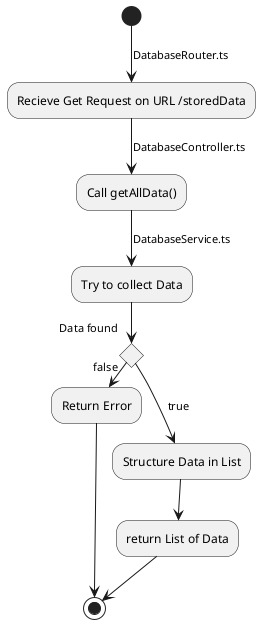 @startuml getall 

(*) --> [DatabaseRouter.ts] "Recieve Get Request on URL /storedData" 
--> [DatabaseController.ts] "Call getAllData()"
--> [DatabaseService.ts] "Try to collect Data" 
if "Data found" then
  -->[true] "Structure Data in List" 
  --> return List of Data
  --> (*)
else
  ->[false] "Return Error"
  --> (*)

@enduml